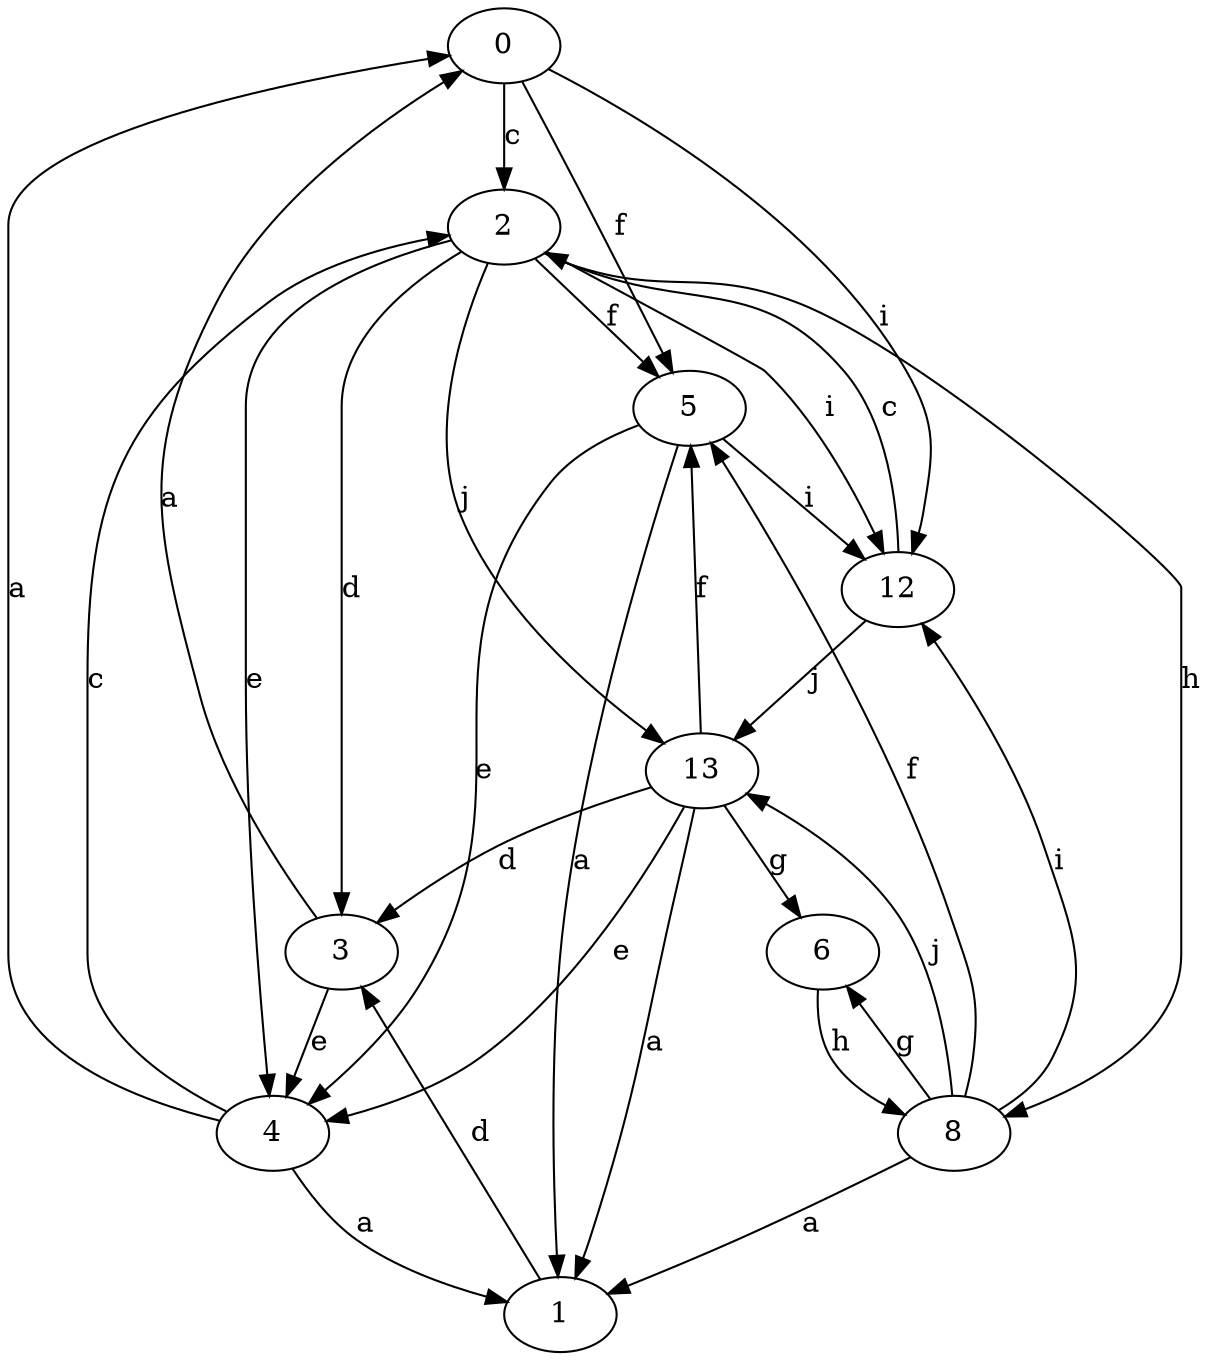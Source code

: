 strict digraph  {
0;
1;
2;
3;
4;
5;
6;
8;
12;
13;
0 -> 2  [label=c];
0 -> 5  [label=f];
0 -> 12  [label=i];
1 -> 3  [label=d];
2 -> 3  [label=d];
2 -> 4  [label=e];
2 -> 5  [label=f];
2 -> 8  [label=h];
2 -> 12  [label=i];
2 -> 13  [label=j];
3 -> 0  [label=a];
3 -> 4  [label=e];
4 -> 0  [label=a];
4 -> 1  [label=a];
4 -> 2  [label=c];
5 -> 1  [label=a];
5 -> 4  [label=e];
5 -> 12  [label=i];
6 -> 8  [label=h];
8 -> 1  [label=a];
8 -> 5  [label=f];
8 -> 6  [label=g];
8 -> 12  [label=i];
8 -> 13  [label=j];
12 -> 2  [label=c];
12 -> 13  [label=j];
13 -> 1  [label=a];
13 -> 3  [label=d];
13 -> 4  [label=e];
13 -> 5  [label=f];
13 -> 6  [label=g];
}
